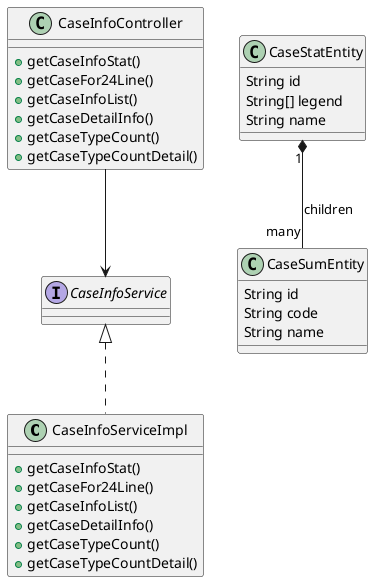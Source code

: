 @startuml 灾害分析
class CaseInfoServiceImpl implements CaseInfoService {
    +getCaseInfoStat()
    +getCaseFor24Line()
    +getCaseInfoList()
    +getCaseDetailInfo()
    +getCaseTypeCount()
    +getCaseTypeCountDetail()
}
class CaseInfoController  {
    +getCaseInfoStat()
    +getCaseFor24Line()
    +getCaseInfoList()
    +getCaseDetailInfo()
    +getCaseTypeCount()
    +getCaseTypeCountDetail()
}
class CaseStatEntity{
    String id
    String[] legend
    String name
}
class CaseSumEntity{
    String id
    String code
    String name
}
CaseInfoController --> CaseInfoService
CaseStatEntity "1" *-- "many" CaseSumEntity : children
@enduml